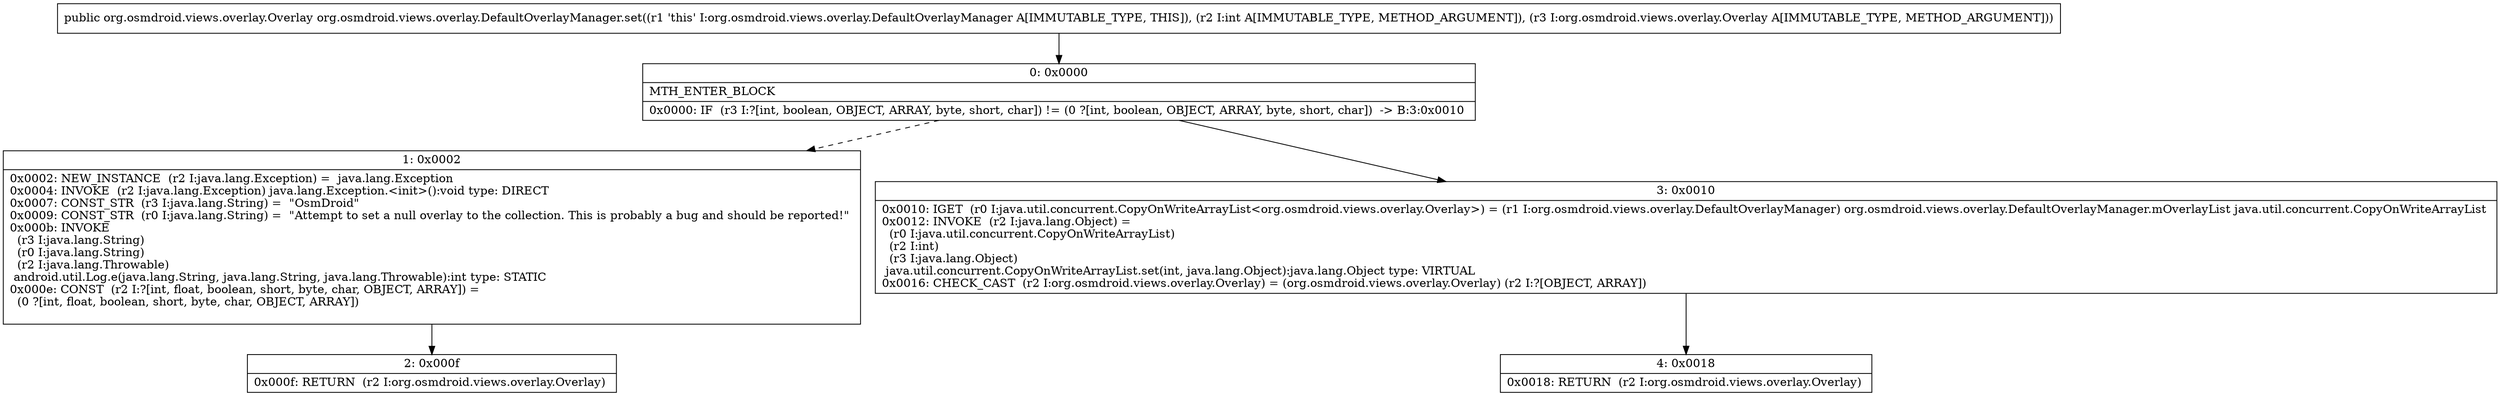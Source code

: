 digraph "CFG fororg.osmdroid.views.overlay.DefaultOverlayManager.set(ILorg\/osmdroid\/views\/overlay\/Overlay;)Lorg\/osmdroid\/views\/overlay\/Overlay;" {
Node_0 [shape=record,label="{0\:\ 0x0000|MTH_ENTER_BLOCK\l|0x0000: IF  (r3 I:?[int, boolean, OBJECT, ARRAY, byte, short, char]) != (0 ?[int, boolean, OBJECT, ARRAY, byte, short, char])  \-\> B:3:0x0010 \l}"];
Node_1 [shape=record,label="{1\:\ 0x0002|0x0002: NEW_INSTANCE  (r2 I:java.lang.Exception) =  java.lang.Exception \l0x0004: INVOKE  (r2 I:java.lang.Exception) java.lang.Exception.\<init\>():void type: DIRECT \l0x0007: CONST_STR  (r3 I:java.lang.String) =  \"OsmDroid\" \l0x0009: CONST_STR  (r0 I:java.lang.String) =  \"Attempt to set a null overlay to the collection. This is probably a bug and should be reported!\" \l0x000b: INVOKE  \l  (r3 I:java.lang.String)\l  (r0 I:java.lang.String)\l  (r2 I:java.lang.Throwable)\l android.util.Log.e(java.lang.String, java.lang.String, java.lang.Throwable):int type: STATIC \l0x000e: CONST  (r2 I:?[int, float, boolean, short, byte, char, OBJECT, ARRAY]) = \l  (0 ?[int, float, boolean, short, byte, char, OBJECT, ARRAY])\l \l}"];
Node_2 [shape=record,label="{2\:\ 0x000f|0x000f: RETURN  (r2 I:org.osmdroid.views.overlay.Overlay) \l}"];
Node_3 [shape=record,label="{3\:\ 0x0010|0x0010: IGET  (r0 I:java.util.concurrent.CopyOnWriteArrayList\<org.osmdroid.views.overlay.Overlay\>) = (r1 I:org.osmdroid.views.overlay.DefaultOverlayManager) org.osmdroid.views.overlay.DefaultOverlayManager.mOverlayList java.util.concurrent.CopyOnWriteArrayList \l0x0012: INVOKE  (r2 I:java.lang.Object) = \l  (r0 I:java.util.concurrent.CopyOnWriteArrayList)\l  (r2 I:int)\l  (r3 I:java.lang.Object)\l java.util.concurrent.CopyOnWriteArrayList.set(int, java.lang.Object):java.lang.Object type: VIRTUAL \l0x0016: CHECK_CAST  (r2 I:org.osmdroid.views.overlay.Overlay) = (org.osmdroid.views.overlay.Overlay) (r2 I:?[OBJECT, ARRAY]) \l}"];
Node_4 [shape=record,label="{4\:\ 0x0018|0x0018: RETURN  (r2 I:org.osmdroid.views.overlay.Overlay) \l}"];
MethodNode[shape=record,label="{public org.osmdroid.views.overlay.Overlay org.osmdroid.views.overlay.DefaultOverlayManager.set((r1 'this' I:org.osmdroid.views.overlay.DefaultOverlayManager A[IMMUTABLE_TYPE, THIS]), (r2 I:int A[IMMUTABLE_TYPE, METHOD_ARGUMENT]), (r3 I:org.osmdroid.views.overlay.Overlay A[IMMUTABLE_TYPE, METHOD_ARGUMENT])) }"];
MethodNode -> Node_0;
Node_0 -> Node_1[style=dashed];
Node_0 -> Node_3;
Node_1 -> Node_2;
Node_3 -> Node_4;
}


